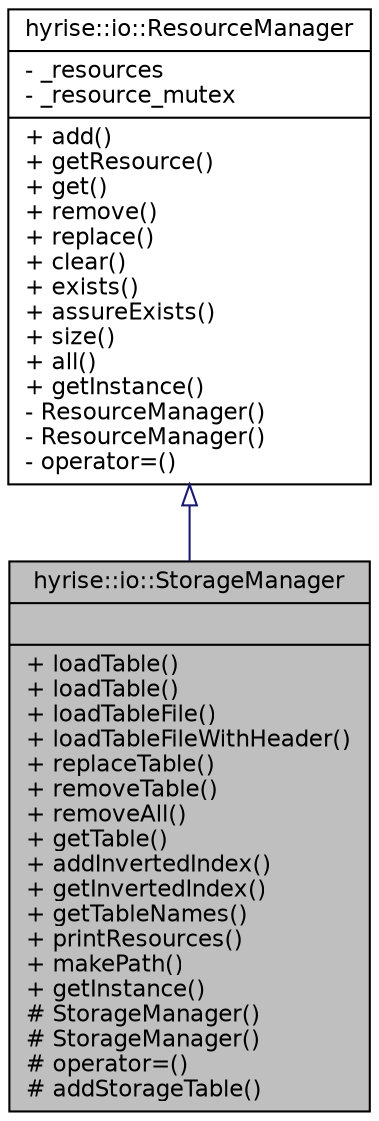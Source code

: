 digraph "hyrise::io::StorageManager"
{
  edge [fontname="Helvetica",fontsize="11",labelfontname="Helvetica",labelfontsize="11"];
  node [fontname="Helvetica",fontsize="11",shape=record];
  Node1 [label="{hyrise::io::StorageManager\n||+ loadTable()\l+ loadTable()\l+ loadTableFile()\l+ loadTableFileWithHeader()\l+ replaceTable()\l+ removeTable()\l+ removeAll()\l+ getTable()\l+ addInvertedIndex()\l+ getInvertedIndex()\l+ getTableNames()\l+ printResources()\l+ makePath()\l+ getInstance()\l# StorageManager()\l# StorageManager()\l# operator=()\l# addStorageTable()\l}",height=0.2,width=0.4,color="black", fillcolor="grey75", style="filled" fontcolor="black"];
  Node2 -> Node1 [dir="back",color="midnightblue",fontsize="11",style="solid",arrowtail="onormal",fontname="Helvetica"];
  Node2 [label="{hyrise::io::ResourceManager\n|- _resources\l- _resource_mutex\l|+ add()\l+ getResource()\l+ get()\l+ remove()\l+ replace()\l+ clear()\l+ exists()\l+ assureExists()\l+ size()\l+ all()\l+ getInstance()\l- ResourceManager()\l- ResourceManager()\l- operator=()\l}",height=0.2,width=0.4,color="black", fillcolor="white", style="filled",URL="$classhyrise_1_1io_1_1_resource_manager.html"];
}
